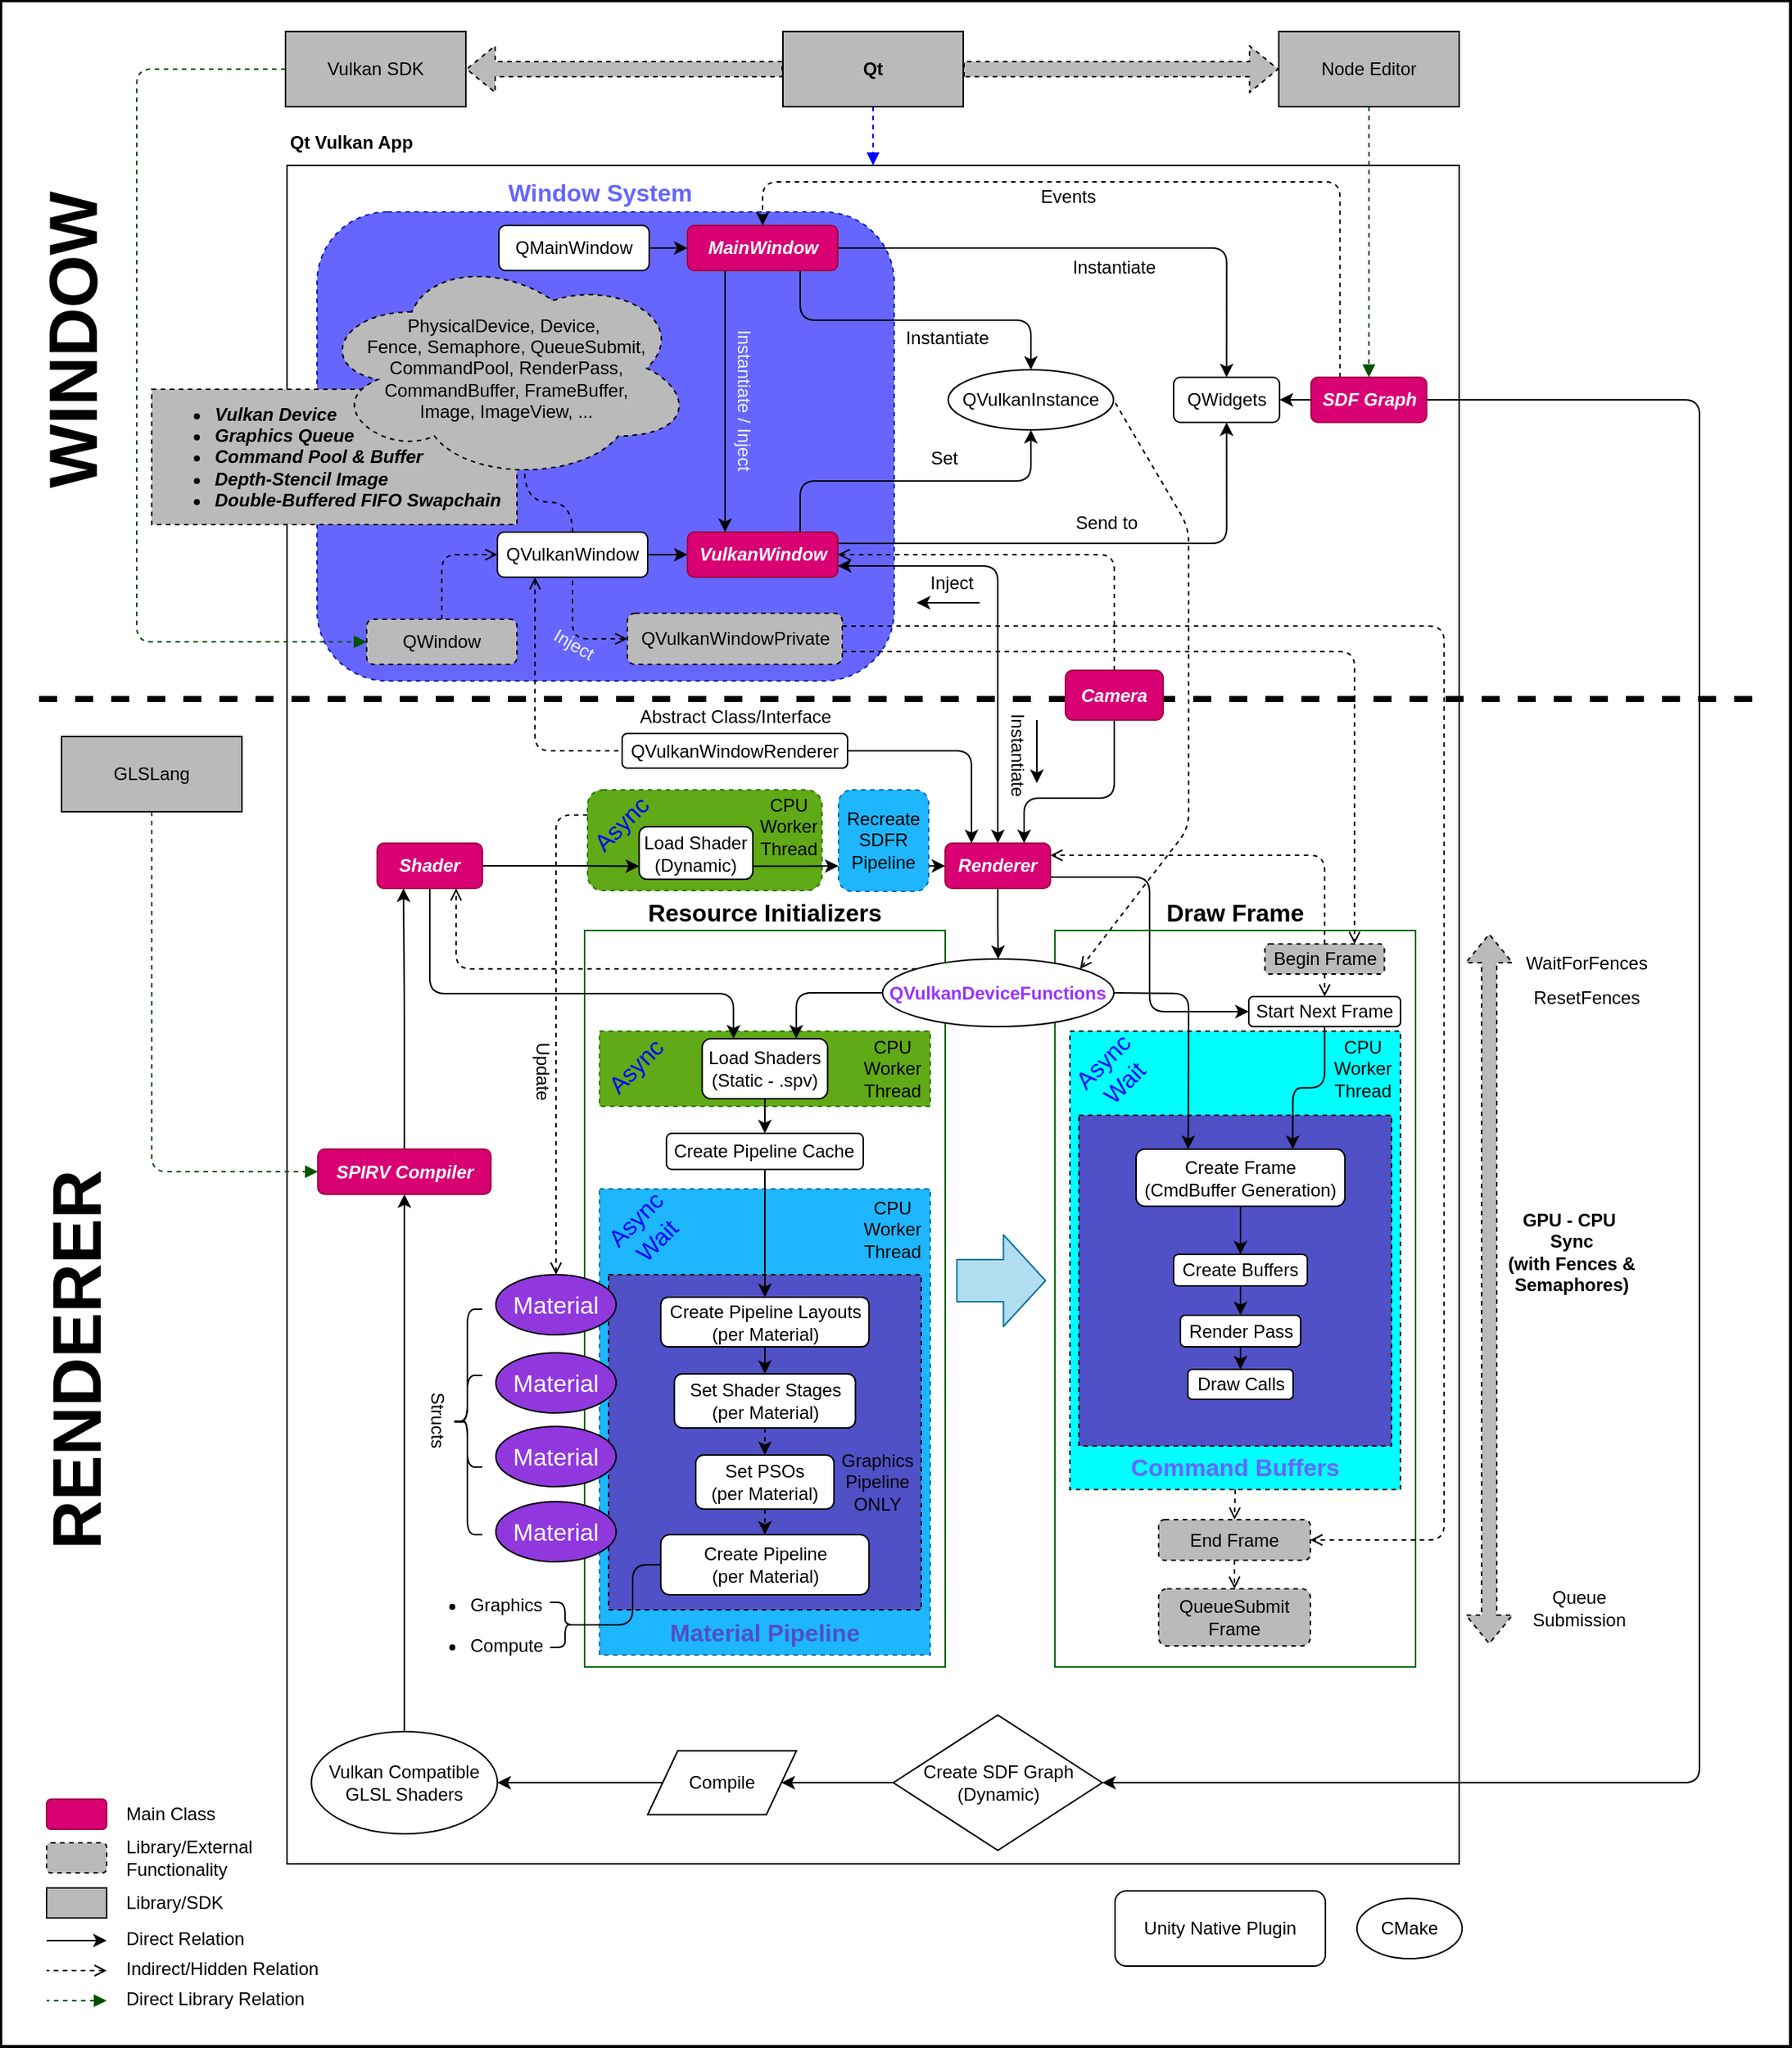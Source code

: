 <mxfile version="14.7.4" type="embed"><diagram name="Page-1" id="e7e014a7-5840-1c2e-5031-d8a46d1fe8dd"><mxGraphModel dx="1034" dy="1174" grid="1" gridSize="10" guides="1" tooltips="1" connect="1" arrows="1" fold="1" page="0" pageScale="1" pageWidth="1169" pageHeight="826" background="#000000" math="0" shadow="0"><root><mxCell id="0"/><mxCell id="1" parent="0"/><mxCell id="5" value="" style="whiteSpace=wrap;html=1;" vertex="1" parent="1"><mxGeometry x="-50" y="-140" width="1190" height="1360" as="geometry"/></mxCell><mxCell id="6" value="" style="rounded=0;whiteSpace=wrap;html=1;" vertex="1" parent="1"><mxGeometry x="140" y="-31" width="780" height="1130" as="geometry"/></mxCell><mxCell id="7" value="" style="rounded=1;whiteSpace=wrap;html=1;dashed=1;strokeColor=#001DBC;fontColor=#ffffff;fillColor=#6666FF;" vertex="1" parent="1"><mxGeometry x="160" width="384" height="312" as="geometry"/></mxCell><mxCell id="8" value="" style="rounded=0;whiteSpace=wrap;html=1;fontSize=16;fontColor=#FFFFFF;strokeColor=#006900;" vertex="1" parent="1"><mxGeometry x="651" y="478" width="240" height="490" as="geometry"/></mxCell><mxCell id="9" style="edgeStyle=orthogonalEdgeStyle;rounded=1;orthogonalLoop=1;jettySize=auto;html=1;exitX=0.5;exitY=1;exitDx=0;exitDy=0;entryX=0.5;entryY=0;entryDx=0;entryDy=0;dashed=1;endArrow=open;endFill=0;" edge="1" parent="1" source="10" target="96"><mxGeometry relative="1" as="geometry"/></mxCell><mxCell id="10" value="" style="whiteSpace=wrap;html=1;dashed=1;fillColor=#00FFFF;rounded=0;glass=0;sketch=0;shadow=0;" vertex="1" parent="1"><mxGeometry x="661" y="545" width="220" height="305" as="geometry"/></mxCell><mxCell id="11" value="" style="whiteSpace=wrap;html=1;dashed=1;fillColor=#5050C7;" vertex="1" parent="1"><mxGeometry x="667" y="601" width="208" height="220" as="geometry"/></mxCell><mxCell id="12" value="" style="rounded=0;whiteSpace=wrap;html=1;fontSize=16;fontColor=#FFFFFF;strokeColor=#006900;" vertex="1" parent="1"><mxGeometry x="338" y="478" width="240" height="490" as="geometry"/></mxCell><mxCell id="13" value="" style="rounded=0;whiteSpace=wrap;html=1;dashed=1;strokeColor=#006EAF;fontColor=#ffffff;fillColor=#1EB6FF;" vertex="1" parent="1"><mxGeometry x="348" y="650" width="220" height="310" as="geometry"/></mxCell><mxCell id="14" value="" style="whiteSpace=wrap;html=1;dashed=1;fillColor=#5050C7;" vertex="1" parent="1"><mxGeometry x="354" y="707" width="208" height="223" as="geometry"/></mxCell><mxCell id="15" value="Vulkan SDK" style="rounded=0;whiteSpace=wrap;html=1;fillColor=#BABABA;" vertex="1" parent="1"><mxGeometry x="139" y="-120" width="120" height="50" as="geometry"/></mxCell><mxCell id="16" value="Unity Native Plugin" style="rounded=1;whiteSpace=wrap;html=1;" vertex="1" parent="1"><mxGeometry x="691" y="1117" width="140" height="50" as="geometry"/></mxCell><mxCell id="17" style="edgeStyle=orthogonalEdgeStyle;rounded=1;orthogonalLoop=1;jettySize=auto;html=1;exitX=0.5;exitY=1;exitDx=0;exitDy=0;entryX=0.5;entryY=0;entryDx=0;entryDy=0;endArrow=block;endFill=1;dashed=1;strokeColor=#005200;" edge="1" parent="1" source="18" target="143"><mxGeometry relative="1" as="geometry"><Array as="points"><mxPoint x="860" y="20"/><mxPoint x="860" y="20"/></Array></mxGeometry></mxCell><mxCell id="18" value="Node Editor" style="rounded=0;whiteSpace=wrap;html=1;fillColor=#BABABA;" vertex="1" parent="1"><mxGeometry x="800" y="-120" width="120" height="50" as="geometry"/></mxCell><mxCell id="19" value="CMake" style="ellipse;whiteSpace=wrap;html=1;" vertex="1" parent="1"><mxGeometry x="852" y="1122" width="70" height="40" as="geometry"/></mxCell><mxCell id="20" style="edgeStyle=orthogonalEdgeStyle;rounded=0;orthogonalLoop=1;jettySize=auto;html=1;exitX=1;exitY=0.5;exitDx=0;exitDy=0;" edge="1" parent="1" source="53" target="30"><mxGeometry relative="1" as="geometry"/></mxCell><mxCell id="21" style="edgeStyle=orthogonalEdgeStyle;rounded=1;orthogonalLoop=1;jettySize=auto;html=1;exitX=0;exitY=0.5;exitDx=0;exitDy=0;entryX=0;entryY=0.5;entryDx=0;entryDy=0;dashed=1;endArrow=block;endFill=1;strokeColor=#005200;" edge="1" parent="1" source="15" target="82"><mxGeometry relative="1" as="geometry"><mxPoint x="310" y="170" as="targetPoint"/><Array as="points"><mxPoint x="40" y="-95"/><mxPoint x="40" y="286"/></Array></mxGeometry></mxCell><mxCell id="22" style="edgeStyle=orthogonalEdgeStyle;rounded=0;orthogonalLoop=1;jettySize=auto;html=1;exitX=1;exitY=0.5;exitDx=0;exitDy=0;" edge="1" parent="1" source="54" target="25"><mxGeometry relative="1" as="geometry"/></mxCell><mxCell id="23" style="edgeStyle=orthogonalEdgeStyle;rounded=1;orthogonalLoop=1;jettySize=auto;html=1;exitX=1;exitY=0.5;exitDx=0;exitDy=0;entryX=0.5;entryY=0;entryDx=0;entryDy=0;" edge="1" parent="1" source="25" target="32"><mxGeometry relative="1" as="geometry"/></mxCell><mxCell id="24" style="edgeStyle=orthogonalEdgeStyle;rounded=1;orthogonalLoop=1;jettySize=auto;html=1;exitX=0.75;exitY=1;exitDx=0;exitDy=0;entryX=0.5;entryY=0;entryDx=0;entryDy=0;fontColor=#7F00FF;" edge="1" parent="1" source="25" target="26"><mxGeometry relative="1" as="geometry"/></mxCell><mxCell id="25" value="MainWindow" style="rounded=1;whiteSpace=wrap;html=1;fillColor=#d80073;strokeColor=#A50040;fontColor=#ffffff;fontStyle=3" vertex="1" parent="1"><mxGeometry x="406.5" y="9" width="100" height="30" as="geometry"/></mxCell><mxCell id="26" value="QVulkanInstance" style="ellipse;whiteSpace=wrap;html=1;" vertex="1" parent="1"><mxGeometry x="580" y="105" width="110" height="40" as="geometry"/></mxCell><mxCell id="27" style="edgeStyle=orthogonalEdgeStyle;rounded=1;orthogonalLoop=1;jettySize=auto;html=1;exitX=1;exitY=0.25;exitDx=0;exitDy=0;entryX=0.5;entryY=1;entryDx=0;entryDy=0;" edge="1" parent="1" source="30" target="32"><mxGeometry relative="1" as="geometry"/></mxCell><mxCell id="28" style="edgeStyle=orthogonalEdgeStyle;rounded=1;orthogonalLoop=1;jettySize=auto;html=1;exitX=0.75;exitY=0;exitDx=0;exitDy=0;entryX=0.5;entryY=1;entryDx=0;entryDy=0;fontColor=#7F00FF;" edge="1" parent="1" source="30" target="26"><mxGeometry relative="1" as="geometry"/></mxCell><mxCell id="29" style="edgeStyle=orthogonalEdgeStyle;rounded=1;orthogonalLoop=1;jettySize=auto;html=1;exitX=1;exitY=0.75;exitDx=0;exitDy=0;entryX=0.5;entryY=0;entryDx=0;entryDy=0;fontColor=#F0F0F0;startArrow=classic;startFill=1;endArrow=classic;endFill=1;fillColor=#BABABA;" edge="1" parent="1" source="30" target="42"><mxGeometry relative="1" as="geometry"><mxPoint x="613" y="314" as="targetPoint"/><Array as="points"><mxPoint x="613" y="236"/></Array></mxGeometry></mxCell><mxCell id="30" value="VulkanWindow" style="rounded=1;whiteSpace=wrap;html=1;fillColor=#d80073;strokeColor=#A50040;fontColor=#ffffff;fontStyle=3" vertex="1" parent="1"><mxGeometry x="406.5" y="213" width="100" height="30" as="geometry"/></mxCell><mxCell id="31" value="" style="endArrow=none;dashed=1;html=1;entryX=1;entryY=0.5;entryDx=0;entryDy=0;exitX=1;exitY=0;exitDx=0;exitDy=0;startArrow=open;startFill=0;" edge="1" parent="1" source="122" target="26"><mxGeometry width="50" height="50" relative="1" as="geometry"><mxPoint x="560" y="430" as="sourcePoint"/><mxPoint x="610" y="380" as="targetPoint"/><Array as="points"><mxPoint x="740" y="410"/><mxPoint x="740" y="210"/></Array></mxGeometry></mxCell><mxCell id="32" value="QWidgets" style="rounded=1;whiteSpace=wrap;html=1;" vertex="1" parent="1"><mxGeometry x="730" y="110" width="70.5" height="30" as="geometry"/></mxCell><mxCell id="33" value="" style="endArrow=classic;html=1;exitX=0.25;exitY=1;exitDx=0;exitDy=0;entryX=0.25;entryY=0;entryDx=0;entryDy=0;edgeStyle=orthogonalEdgeStyle;" edge="1" parent="1" source="25" target="30"><mxGeometry relative="1" as="geometry"><mxPoint x="500" y="-30" as="sourcePoint"/><mxPoint x="690" y="-70" as="targetPoint"/><Array as="points"><mxPoint x="432" y="120"/><mxPoint x="432" y="120"/></Array></mxGeometry></mxCell><mxCell id="34" value="Instantiate / Inject" style="text;html=1;resizable=0;autosize=1;align=center;verticalAlign=middle;points=[];fillColor=none;strokeColor=none;rounded=0;rotation=90;fontColor=#F0F0F0;fontStyle=0" vertex="1" parent="1"><mxGeometry x="389" y="115" width="110" height="20" as="geometry"/></mxCell><mxCell id="35" value="Set" style="text;html=1;resizable=0;autosize=1;align=center;verticalAlign=middle;points=[];fillColor=none;strokeColor=none;rounded=0;" vertex="1" parent="1"><mxGeometry x="562" y="154" width="30" height="20" as="geometry"/></mxCell><mxCell id="36" value="Instantiate" style="text;html=1;resizable=0;autosize=1;align=center;verticalAlign=middle;points=[];fillColor=none;strokeColor=none;rounded=0;" vertex="1" parent="1"><mxGeometry x="655" y="27" width="70" height="20" as="geometry"/></mxCell><mxCell id="37" value="Send to" style="text;html=1;resizable=0;autosize=1;align=center;verticalAlign=middle;points=[];fillColor=none;strokeColor=none;rounded=0;" vertex="1" parent="1"><mxGeometry x="655" y="197" width="60" height="20" as="geometry"/></mxCell><mxCell id="38" style="edgeStyle=orthogonalEdgeStyle;rounded=1;orthogonalLoop=1;jettySize=auto;html=1;exitX=0.5;exitY=0;exitDx=0;exitDy=0;entryX=0.25;entryY=1;entryDx=0;entryDy=0;" edge="1" parent="1" source="39" target="139"><mxGeometry relative="1" as="geometry"/></mxCell><mxCell id="39" value="SPIRV Compiler" style="rounded=1;whiteSpace=wrap;html=1;fillColor=#d80073;strokeColor=#A50040;fontColor=#ffffff;fontStyle=3" vertex="1" parent="1"><mxGeometry x="160.551" y="623.5" width="115.094" height="30" as="geometry"/></mxCell><mxCell id="40" style="edgeStyle=orthogonalEdgeStyle;rounded=1;orthogonalLoop=1;jettySize=auto;html=1;entryX=0.5;entryY=1;entryDx=0;entryDy=0;exitX=0.5;exitY=0;exitDx=0;exitDy=0;" edge="1" parent="1" source="41" target="39"><mxGeometry x="140" y="48" as="geometry"/></mxCell><mxCell id="41" value="Vulkan Compatible GLSL Shaders" style="ellipse;whiteSpace=wrap;html=1;" vertex="1" parent="1"><mxGeometry x="156.19" y="1011" width="123.81" height="68" as="geometry"/></mxCell><mxCell id="42" value="Renderer" style="rounded=1;whiteSpace=wrap;html=1;fillColor=#d80073;strokeColor=#A50040;fontColor=#ffffff;fontStyle=3" vertex="1" parent="1"><mxGeometry x="578" y="420" width="70" height="30" as="geometry"/></mxCell><mxCell id="43" style="rounded=1;orthogonalLoop=1;jettySize=auto;html=1;exitX=1;exitY=0.75;exitDx=0;exitDy=0;entryX=0;entryY=0.5;entryDx=0;entryDy=0;elbow=vertical;edgeStyle=orthogonalEdgeStyle;" edge="1" parent="1" source="42" target="90"><mxGeometry relative="1" as="geometry"/></mxCell><mxCell id="44" style="edgeStyle=orthogonalEdgeStyle;rounded=1;orthogonalLoop=1;jettySize=auto;html=1;exitX=1;exitY=0.5;exitDx=0;exitDy=0;entryX=0.25;entryY=0;entryDx=0;entryDy=0;startArrow=none;" edge="1" parent="1" source="109" target="42"><mxGeometry x="140" y="48" as="geometry"/></mxCell><mxCell id="45" style="orthogonalLoop=1;jettySize=auto;html=1;exitX=1;exitY=0.5;exitDx=0;exitDy=0;entryX=0.25;entryY=0;entryDx=0;entryDy=0;rounded=1;" edge="1" parent="1" source="122" target="61"><mxGeometry relative="1" as="geometry"><mxPoint x="774.5" y="601" as="targetPoint"/><Array as="points"><mxPoint x="740" y="520"/></Array></mxGeometry></mxCell><mxCell id="46" style="edgeStyle=orthogonalEdgeStyle;rounded=0;orthogonalLoop=1;jettySize=auto;html=1;exitX=0.5;exitY=1;exitDx=0;exitDy=0;entryX=0.5;entryY=0;entryDx=0;entryDy=0;" edge="1" parent="1" source="42" target="122"><mxGeometry x="140" y="48" as="geometry"/></mxCell><mxCell id="47" style="edgeStyle=orthogonalEdgeStyle;rounded=1;orthogonalLoop=1;jettySize=auto;html=1;exitX=0;exitY=0.5;exitDx=0;exitDy=0;entryX=1;entryY=0.5;entryDx=0;entryDy=0;" edge="1" parent="1" source="168" target="41"><mxGeometry x="140" y="48" as="geometry"/></mxCell><mxCell id="48" style="edgeStyle=orthogonalEdgeStyle;rounded=1;orthogonalLoop=1;jettySize=auto;html=1;exitX=0;exitY=0.5;exitDx=0;exitDy=0;entryX=1;entryY=0.5;entryDx=0;entryDy=0;endArrow=classic;endFill=1;" edge="1" parent="1" source="49" target="168"><mxGeometry relative="1" as="geometry"/></mxCell><mxCell id="49" value="Create SDF Graph&lt;br&gt;(Dynamic)" style="rhombus;whiteSpace=wrap;html=1;" vertex="1" parent="1"><mxGeometry x="543.5" y="1000" width="139" height="90" as="geometry"/></mxCell><mxCell id="50" value="&lt;span style=&quot;font-family: &amp;quot;helvetica&amp;quot; ; text-align: center&quot;&gt;Qt Vulkan App&lt;/span&gt;" style="text;whiteSpace=wrap;html=1;fontStyle=1" vertex="1" parent="1"><mxGeometry x="140" y="-60" width="90" height="30" as="geometry"/></mxCell><mxCell id="51" style="edgeStyle=orthogonalEdgeStyle;curved=1;rounded=0;orthogonalLoop=1;jettySize=auto;html=1;exitX=0.5;exitY=0;exitDx=0;exitDy=0;entryX=0.55;entryY=0.95;entryDx=0;entryDy=0;entryPerimeter=0;fontColor=#5050C7;endArrow=none;endFill=0;dashed=1;" edge="1" parent="1" source="53" target="84"><mxGeometry relative="1" as="geometry"/></mxCell><mxCell id="52" style="edgeStyle=orthogonalEdgeStyle;rounded=1;orthogonalLoop=1;jettySize=auto;html=1;exitX=0.25;exitY=1;exitDx=0;exitDy=0;entryX=0;entryY=0.5;entryDx=0;entryDy=0;dashed=1;endArrow=none;endFill=0;startArrow=open;startFill=0;" edge="1" parent="1" source="53" target="109"><mxGeometry relative="1" as="geometry"/></mxCell><mxCell id="53" value="QVulkanWindow" style="rounded=1;whiteSpace=wrap;html=1;" vertex="1" parent="1"><mxGeometry x="280" y="213" width="100" height="30" as="geometry"/></mxCell><mxCell id="54" value="QMainWindow" style="rounded=1;whiteSpace=wrap;html=1;" vertex="1" parent="1"><mxGeometry x="281" y="9" width="100" height="30" as="geometry"/></mxCell><mxCell id="55" style="edgeStyle=orthogonalEdgeStyle;rounded=1;orthogonalLoop=1;jettySize=auto;html=1;exitX=0.5;exitY=1;exitDx=0;exitDy=0;entryX=0.5;entryY=0;entryDx=0;entryDy=0;" edge="1" parent="1" source="71" target="73"><mxGeometry x="140" y="48" as="geometry"><mxPoint x="458" y="730" as="targetPoint"/></mxGeometry></mxCell><mxCell id="56" value="Instantiate" style="text;html=1;resizable=0;autosize=1;align=center;verticalAlign=middle;points=[];fillColor=none;strokeColor=none;rounded=0;" vertex="1" parent="1"><mxGeometry x="544" y="74" width="70" height="20" as="geometry"/></mxCell><mxCell id="57" value="" style="shape=flexArrow;endArrow=classic;html=1;fontSize=16;endWidth=32;endSize=9;width=28;fillColor=#b1ddf0;strokeColor=#10739e;" edge="1" parent="1"><mxGeometry width="50" height="50" relative="1" as="geometry"><mxPoint x="585.25" y="711" as="sourcePoint"/><mxPoint x="645.25" y="711" as="targetPoint"/></mxGeometry></mxCell><mxCell id="58" value="&lt;font color=&quot;#6666ff&quot;&gt;Command Buffers&lt;/font&gt;" style="text;html=1;strokeColor=none;fillColor=none;align=center;verticalAlign=middle;whiteSpace=wrap;rounded=0;rotation=0;fontStyle=1;fontSize=16;" vertex="1" parent="1"><mxGeometry x="700.25" y="825" width="141.5" height="20" as="geometry"/></mxCell><mxCell id="59" value="Resource Initializers" style="text;html=1;align=center;verticalAlign=middle;whiteSpace=wrap;rounded=0;dashed=1;fontSize=16;fontStyle=1" vertex="1" parent="1"><mxGeometry x="375" y="451" width="166" height="30" as="geometry"/></mxCell><mxCell id="60" style="edgeStyle=orthogonalEdgeStyle;rounded=0;orthogonalLoop=1;jettySize=auto;html=1;exitX=0.5;exitY=1;exitDx=0;exitDy=0;entryX=0.5;entryY=0;entryDx=0;entryDy=0;" edge="1" parent="1" source="61" target="67"><mxGeometry relative="1" as="geometry"/></mxCell><mxCell id="61" value="Create Frame &lt;br&gt;(CmdBuffer Generation)" style="rounded=1;whiteSpace=wrap;html=1;" vertex="1" parent="1"><mxGeometry x="705" y="623.5" width="139" height="38" as="geometry"/></mxCell><mxCell id="62" value="&lt;font color=&quot;#0000ff&quot;&gt;Async&lt;br&gt;Wait&lt;br&gt;&lt;/font&gt;" style="text;html=1;strokeColor=none;fillColor=none;align=center;verticalAlign=middle;whiteSpace=wrap;rounded=0;dashed=1;fontSize=16;fontColor=#FFFFFF;rotation=-45;" vertex="1" parent="1"><mxGeometry x="670" y="562" width="40" height="20" as="geometry"/></mxCell><mxCell id="63" value="Draw Calls" style="rounded=1;whiteSpace=wrap;html=1;" vertex="1" parent="1"><mxGeometry x="739.5" y="770" width="70" height="20" as="geometry"/></mxCell><mxCell id="64" style="edgeStyle=orthogonalEdgeStyle;rounded=0;orthogonalLoop=1;jettySize=auto;html=1;exitX=0.5;exitY=1;exitDx=0;exitDy=0;entryX=0.5;entryY=0;entryDx=0;entryDy=0;" edge="1" parent="1" source="65" target="63"><mxGeometry relative="1" as="geometry"/></mxCell><mxCell id="65" value="Render Pass" style="rounded=1;whiteSpace=wrap;html=1;" vertex="1" parent="1"><mxGeometry x="734.5" y="734" width="80" height="21" as="geometry"/></mxCell><mxCell id="66" style="edgeStyle=orthogonalEdgeStyle;rounded=0;orthogonalLoop=1;jettySize=auto;html=1;exitX=0.5;exitY=1;exitDx=0;exitDy=0;entryX=0.5;entryY=0;entryDx=0;entryDy=0;" edge="1" parent="1" source="67" target="65"><mxGeometry relative="1" as="geometry"/></mxCell><mxCell id="67" value="Create Buffers" style="rounded=1;whiteSpace=wrap;html=1;" vertex="1" parent="1"><mxGeometry x="730" y="693.5" width="89" height="21" as="geometry"/></mxCell><mxCell id="68" value="CPU&lt;br&gt;Worker Thread" style="text;html=1;strokeColor=none;fillColor=none;align=center;verticalAlign=middle;whiteSpace=wrap;rounded=0;dashed=1;dashPattern=1 1;" vertex="1" parent="1"><mxGeometry x="518" y="652" width="50" height="50" as="geometry"/></mxCell><mxCell id="69" value="&lt;font color=&quot;#0000ff&quot;&gt;Async&lt;br&gt;Wait&lt;/font&gt;" style="text;html=1;strokeColor=none;fillColor=none;align=center;verticalAlign=middle;whiteSpace=wrap;rounded=0;dashed=1;fontSize=16;fontColor=#FFFFFF;rotation=-45;" vertex="1" parent="1"><mxGeometry x="359" y="667" width="40" height="20" as="geometry"/></mxCell><mxCell id="70" value="Material Pipeline" style="text;html=1;strokeColor=none;fillColor=none;align=center;verticalAlign=middle;whiteSpace=wrap;rounded=0;rotation=0;fontStyle=1;fontSize=16;fontColor=#5050C7;" vertex="1" parent="1"><mxGeometry x="392" y="935" width="132" height="20" as="geometry"/></mxCell><mxCell id="71" value="Create Pipeline Cache" style="rounded=1;whiteSpace=wrap;html=1;" vertex="1" parent="1"><mxGeometry x="392.49" y="613" width="131" height="24" as="geometry"/></mxCell><mxCell id="72" style="edgeStyle=orthogonalEdgeStyle;rounded=1;orthogonalLoop=1;jettySize=auto;html=1;exitX=0.5;exitY=1;exitDx=0;exitDy=0;fontColor=#9933FF;startArrow=none;startFill=0;endArrow=classic;endFill=1;fillColor=#BABABA;entryX=0.5;entryY=0;entryDx=0;entryDy=0;" edge="1" parent="1" source="73" target="105"><mxGeometry relative="1" as="geometry"/></mxCell><mxCell id="73" value="Create Pipeline Layouts&lt;br&gt;(per Material)" style="rounded=1;whiteSpace=wrap;html=1;" vertex="1" parent="1"><mxGeometry x="388.75" y="722" width="138.5" height="33" as="geometry"/></mxCell><mxCell id="74" value="Create Pipeline&lt;br&gt;(per Material)" style="rounded=1;whiteSpace=wrap;html=1;" vertex="1" parent="1"><mxGeometry x="388.75" y="880" width="138.5" height="40" as="geometry"/></mxCell><mxCell id="75" value="Material" style="ellipse;whiteSpace=wrap;html=1;fontSize=16;fontColor=#FFFFFF;fillColor=#9038DE;" vertex="1" parent="1"><mxGeometry x="279" y="707" width="80" height="40" as="geometry"/></mxCell><mxCell id="76" value="Material" style="ellipse;whiteSpace=wrap;html=1;fontSize=16;fontColor=#FFFFFF;fillColor=#9038DE;" vertex="1" parent="1"><mxGeometry x="279" y="759" width="80" height="40" as="geometry"/></mxCell><mxCell id="77" value="Material" style="ellipse;whiteSpace=wrap;html=1;fontSize=16;fontColor=#FFFFFF;fillColor=#9038DE;" vertex="1" parent="1"><mxGeometry x="279" y="808" width="80" height="40" as="geometry"/></mxCell><mxCell id="78" value="Material" style="ellipse;whiteSpace=wrap;html=1;fontSize=16;fontColor=#FFFFFF;fillColor=#9038DE;" vertex="1" parent="1"><mxGeometry x="279" y="858" width="80" height="40" as="geometry"/></mxCell><mxCell id="79" value="Draw Frame" style="text;html=1;align=center;verticalAlign=middle;whiteSpace=wrap;rounded=0;dashed=1;fontSize=16;fontStyle=1" vertex="1" parent="1"><mxGeometry x="687.5" y="451" width="166" height="30" as="geometry"/></mxCell><mxCell id="80" value="CPU&lt;br&gt;Worker Thread" style="text;html=1;strokeColor=none;fillColor=none;align=center;verticalAlign=middle;whiteSpace=wrap;rounded=0;dashed=1;dashPattern=1 1;" vertex="1" parent="1"><mxGeometry x="831" y="545" width="50" height="50" as="geometry"/></mxCell><mxCell id="81" style="edgeStyle=orthogonalEdgeStyle;rounded=1;orthogonalLoop=1;jettySize=auto;html=1;exitX=0.5;exitY=0;exitDx=0;exitDy=0;entryX=0;entryY=0.5;entryDx=0;entryDy=0;dashed=1;fontColor=#F0F0F0;startArrow=none;startFill=0;endArrow=open;endFill=0;fillColor=#BABABA;" edge="1" parent="1" source="82" target="53"><mxGeometry relative="1" as="geometry"/></mxCell><mxCell id="82" value="QWindow" style="rounded=1;whiteSpace=wrap;html=1;dashed=1;fillColor=#BABABA;" vertex="1" parent="1"><mxGeometry x="193" y="271" width="100" height="30" as="geometry"/></mxCell><mxCell id="83" value="&lt;ul&gt;&lt;li&gt;&lt;span&gt;&lt;i&gt;&lt;b&gt;Vulkan Device&lt;/b&gt;&lt;/i&gt;&lt;/span&gt;&lt;/li&gt;&lt;li&gt;&lt;span&gt;&lt;i&gt;&lt;b&gt;Graphics Queue&lt;/b&gt;&lt;/i&gt;&lt;/span&gt;&lt;/li&gt;&lt;li&gt;&lt;span&gt;&lt;i&gt;&lt;b&gt;Command Pool &amp;amp; Buffer&lt;/b&gt;&lt;/i&gt;&lt;/span&gt;&lt;/li&gt;&lt;li&gt;&lt;i&gt;&lt;b&gt;&lt;span&gt;Depth-Stencil Image&amp;nbsp;&lt;/span&gt;&lt;/b&gt;&lt;/i&gt;&lt;/li&gt;&lt;li&gt;&lt;i&gt;&lt;b&gt;&lt;span&gt;D&lt;/span&gt;&lt;span&gt;ouble-Buffered FIFO Swapchain&lt;/span&gt;&lt;/b&gt;&lt;/i&gt;&lt;/li&gt;&lt;/ul&gt;" style="shape=note;whiteSpace=wrap;html=1;backgroundOutline=1;darkOpacity=0.05;align=left;dashed=1;fillColor=#BABABA;" vertex="1" parent="1"><mxGeometry x="50" y="118" width="243" height="90" as="geometry"/></mxCell><mxCell id="84" value="&lt;div&gt;&lt;span&gt;PhysicalDevice,&amp;nbsp;&lt;/span&gt;&lt;span&gt;Device,&amp;nbsp;&lt;/span&gt;&lt;/div&gt;&lt;div&gt;&lt;span&gt;Fence, Semaphore, QueueSubmit,&lt;/span&gt;&lt;/div&gt;&lt;div&gt;&lt;span&gt;CommandPool, RenderPass,&lt;/span&gt;&lt;/div&gt;&lt;div&gt;&lt;span&gt;CommandBuffer, FrameBuffer,&lt;/span&gt;&lt;/div&gt;&lt;div&gt;&lt;span&gt;Image, ImageView, ...&lt;/span&gt;&lt;/div&gt;" style="ellipse;shape=cloud;whiteSpace=wrap;html=1;dashed=1;align=center;fillColor=#BABABA;" vertex="1" parent="1"><mxGeometry x="160.55" y="29" width="250.1" height="150" as="geometry"/></mxCell><mxCell id="85" style="edgeStyle=orthogonalEdgeStyle;rounded=1;orthogonalLoop=1;jettySize=auto;html=1;exitX=0;exitY=0.5;exitDx=0;exitDy=0;entryX=0.5;entryY=1;entryDx=0;entryDy=0;dashed=1;endArrow=none;endFill=0;startArrow=open;startFill=0;" edge="1" parent="1" source="88" target="53"><mxGeometry relative="1" as="geometry"/></mxCell><mxCell id="86" style="edgeStyle=orthogonalEdgeStyle;rounded=1;orthogonalLoop=1;jettySize=auto;html=1;endArrow=open;endFill=0;dashed=1;startArrow=none;startFill=0;entryX=0.75;entryY=0;entryDx=0;entryDy=0;exitX=1;exitY=0.75;exitDx=0;exitDy=0;" edge="1" parent="1" source="88" target="93"><mxGeometry relative="1" as="geometry"><mxPoint x="510" y="346" as="sourcePoint"/><mxPoint x="860" y="459" as="targetPoint"/><Array as="points"><mxPoint x="850" y="293"/></Array></mxGeometry></mxCell><mxCell id="87" style="edgeStyle=orthogonalEdgeStyle;rounded=1;orthogonalLoop=1;jettySize=auto;html=1;exitX=1;exitY=0.25;exitDx=0;exitDy=0;entryX=1;entryY=0.5;entryDx=0;entryDy=0;startArrow=none;startFill=0;endArrow=open;endFill=0;dashed=1;" edge="1" parent="1" source="88" target="96"><mxGeometry relative="1" as="geometry"><Array as="points"><mxPoint x="910" y="276"/><mxPoint x="910" y="883"/></Array></mxGeometry></mxCell><mxCell id="88" value="QVulkanWindowPrivate" style="rounded=1;whiteSpace=wrap;html=1;dashed=1;fillColor=#BABABA;" vertex="1" parent="1"><mxGeometry x="366.5" y="267" width="143" height="34" as="geometry"/></mxCell><mxCell id="89" style="rounded=1;orthogonalLoop=1;jettySize=auto;html=1;exitX=0.5;exitY=1;exitDx=0;exitDy=0;entryX=0.75;entryY=0;entryDx=0;entryDy=0;startArrow=none;startFill=0;endArrow=classic;endFill=1;edgeStyle=orthogonalEdgeStyle;" edge="1" parent="1" source="90" target="61"><mxGeometry relative="1" as="geometry"/></mxCell><mxCell id="90" value="Start Next Frame" style="rounded=1;whiteSpace=wrap;html=1;" vertex="1" parent="1"><mxGeometry x="780" y="522" width="101" height="20" as="geometry"/></mxCell><mxCell id="91" style="edgeStyle=orthogonalEdgeStyle;rounded=1;orthogonalLoop=1;jettySize=auto;html=1;exitX=0.5;exitY=0;exitDx=0;exitDy=0;entryX=1;entryY=0.25;entryDx=0;entryDy=0;endArrow=open;endFill=0;dashed=1;" edge="1" parent="1" source="93" target="42"><mxGeometry relative="1" as="geometry"><Array as="points"><mxPoint x="831" y="428"/><mxPoint x="648" y="428"/></Array></mxGeometry></mxCell><mxCell id="92" style="edgeStyle=orthogonalEdgeStyle;rounded=1;orthogonalLoop=1;jettySize=auto;html=1;exitX=0.5;exitY=1;exitDx=0;exitDy=0;entryX=0.5;entryY=0;entryDx=0;entryDy=0;dashed=1;endArrow=open;endFill=0;" edge="1" parent="1" source="93" target="90"><mxGeometry relative="1" as="geometry"/></mxCell><mxCell id="93" value="Begin Frame" style="rounded=1;whiteSpace=wrap;html=1;dashed=1;fillColor=#BABABA;" vertex="1" parent="1"><mxGeometry x="790.75" y="487" width="79.5" height="20" as="geometry"/></mxCell><mxCell id="94" value="&lt;font style=&quot;font-size: 16px&quot; color=&quot;#6666ff&quot;&gt;&lt;b&gt;Window System&lt;/b&gt;&lt;/font&gt;" style="text;html=1;strokeColor=none;fillColor=none;align=center;verticalAlign=middle;whiteSpace=wrap;rounded=0;dashed=1;" vertex="1" parent="1"><mxGeometry x="279" y="-23" width="139" height="20" as="geometry"/></mxCell><mxCell id="95" style="rounded=1;orthogonalLoop=1;jettySize=auto;html=1;exitX=0.5;exitY=1;exitDx=0;exitDy=0;entryX=0.5;entryY=0;entryDx=0;entryDy=0;dashed=1;startArrow=none;startFill=0;endArrow=open;endFill=0;edgeStyle=orthogonalEdgeStyle;" edge="1" parent="1" source="96" target="98"><mxGeometry relative="1" as="geometry"/></mxCell><mxCell id="96" value="End Frame" style="rounded=1;whiteSpace=wrap;html=1;dashed=1;fillColor=#BABABA;" vertex="1" parent="1"><mxGeometry x="720" y="870" width="101" height="27" as="geometry"/></mxCell><mxCell id="97" value="Inject" style="text;html=1;strokeColor=none;fillColor=none;align=center;verticalAlign=middle;whiteSpace=wrap;rounded=0;dashed=1;rotation=30;fontColor=#F0F0F0;" vertex="1" parent="1"><mxGeometry x="311" y="278" width="40" height="20" as="geometry"/></mxCell><mxCell id="98" value="QueueSubmit Frame" style="rounded=1;whiteSpace=wrap;html=1;dashed=1;fillColor=#BABABA;" vertex="1" parent="1"><mxGeometry x="720" y="916" width="101" height="38" as="geometry"/></mxCell><mxCell id="99" value="" style="shape=flexArrow;endArrow=classic;startArrow=classic;html=1;dashed=1;fillColor=#BABABA;" edge="1" parent="1"><mxGeometry width="100" height="100" relative="1" as="geometry"><mxPoint x="940" y="953" as="sourcePoint"/><mxPoint x="940" y="480" as="targetPoint"/></mxGeometry></mxCell><mxCell id="100" value="&lt;b&gt;GPU - CPU&amp;nbsp;&lt;br&gt;&lt;/b&gt;&lt;b&gt;Sync&lt;br&gt;(with Fences &amp;amp; &lt;br&gt;Semaphores)&lt;/b&gt;" style="text;html=1;strokeColor=none;fillColor=none;align=center;verticalAlign=middle;whiteSpace=wrap;rounded=0;dashed=1;rotation=0;" vertex="1" parent="1"><mxGeometry x="950" y="660" width="90" height="63.5" as="geometry"/></mxCell><mxCell id="101" value="WaitForFences" style="text;html=1;strokeColor=none;fillColor=none;align=center;verticalAlign=middle;whiteSpace=wrap;rounded=0;dashed=1;" vertex="1" parent="1"><mxGeometry x="960" y="489.5" width="90" height="20" as="geometry"/></mxCell><mxCell id="102" value="ResetFences" style="text;html=1;strokeColor=none;fillColor=none;align=center;verticalAlign=middle;whiteSpace=wrap;rounded=0;dashed=1;" vertex="1" parent="1"><mxGeometry x="960" y="513" width="90" height="20" as="geometry"/></mxCell><mxCell id="103" value="Queue Submission" style="text;html=1;strokeColor=none;fillColor=none;align=center;verticalAlign=middle;whiteSpace=wrap;rounded=0;dashed=1;" vertex="1" parent="1"><mxGeometry x="960" y="919" width="80" height="20" as="geometry"/></mxCell><mxCell id="104" style="edgeStyle=orthogonalEdgeStyle;rounded=1;orthogonalLoop=1;jettySize=auto;html=1;exitX=0.5;exitY=1;exitDx=0;exitDy=0;entryX=0.5;entryY=0;entryDx=0;entryDy=0;fontColor=#9933FF;startArrow=none;startFill=0;endArrow=classic;endFill=1;fillColor=#BABABA;dashed=1;" edge="1" parent="1" source="105" target="125"><mxGeometry relative="1" as="geometry"/></mxCell><mxCell id="105" value="Set Shader Stages&lt;br&gt;(per Material)" style="rounded=1;whiteSpace=wrap;html=1;" vertex="1" parent="1"><mxGeometry x="397.75" y="773" width="120.5" height="36" as="geometry"/></mxCell><mxCell id="106" value="" style="endArrow=none;dashed=1;html=1;fillColor=#BABABA;fontStyle=3;fontColor=#990000;rounded=0;strokeWidth=4;" edge="1" parent="1"><mxGeometry width="50" height="50" relative="1" as="geometry"><mxPoint x="-25" y="324" as="sourcePoint"/><mxPoint x="1125" y="324" as="targetPoint"/></mxGeometry></mxCell><mxCell id="107" value="&lt;font style=&quot;font-size: 45px&quot;&gt;&lt;b&gt;WINDOW&lt;/b&gt;&lt;/font&gt;" style="text;html=1;strokeColor=none;fillColor=none;align=center;verticalAlign=middle;whiteSpace=wrap;rounded=0;dashed=1;rotation=-90;" vertex="1" parent="1"><mxGeometry x="-115" y="60" width="225" height="50" as="geometry"/></mxCell><mxCell id="108" value="&lt;font style=&quot;font-size: 45px&quot;&gt;&lt;b&gt;RENDERER&lt;/b&gt;&lt;/font&gt;" style="text;html=1;strokeColor=none;fillColor=none;align=center;verticalAlign=middle;whiteSpace=wrap;rounded=0;dashed=1;rotation=-90;" vertex="1" parent="1"><mxGeometry x="-132" y="738.5" width="263" height="50" as="geometry"/></mxCell><mxCell id="109" value="QVulkanWindowRenderer" style="rounded=1;whiteSpace=wrap;html=1;" vertex="1" parent="1"><mxGeometry x="363" y="347" width="150" height="23" as="geometry"/></mxCell><mxCell id="110" style="edgeStyle=orthogonalEdgeStyle;rounded=1;orthogonalLoop=1;jettySize=auto;html=1;exitX=0;exitY=0.25;exitDx=0;exitDy=0;dashed=1;endArrow=open;endFill=0;" edge="1" parent="1" source="111" target="75"><mxGeometry relative="1" as="geometry"/></mxCell><mxCell id="111" value="" style="rounded=1;whiteSpace=wrap;html=1;dashed=1;fillColor=#60a917;strokeColor=#2D7600;fontColor=#ffffff;" vertex="1" parent="1"><mxGeometry x="340" y="384.5" width="156" height="67" as="geometry"/></mxCell><mxCell id="112" value="CPU&lt;br&gt;Worker Thread" style="text;html=1;strokeColor=none;fillColor=none;align=center;verticalAlign=middle;whiteSpace=wrap;rounded=0;dashed=1;dashPattern=1 1;" vertex="1" parent="1"><mxGeometry x="449" y="383.5" width="50" height="50" as="geometry"/></mxCell><mxCell id="113" style="rounded=1;orthogonalLoop=1;jettySize=auto;html=1;exitX=1;exitY=0.75;exitDx=0;exitDy=0;entryX=0;entryY=0.75;entryDx=0;entryDy=0;endArrow=classic;endFill=1;edgeStyle=orthogonalEdgeStyle;" edge="1" parent="1" source="114" target="170"><mxGeometry relative="1" as="geometry"/></mxCell><mxCell id="114" value="Load Shader (Dynamic)" style="rounded=1;whiteSpace=wrap;html=1;" vertex="1" parent="1"><mxGeometry x="374.31" y="409" width="75.69" height="35" as="geometry"/></mxCell><mxCell id="115" value="&lt;font color=&quot;#0000ff&quot;&gt;Async&lt;/font&gt;" style="text;html=1;strokeColor=none;fillColor=none;align=center;verticalAlign=middle;whiteSpace=wrap;rounded=0;dashed=1;fontSize=16;fontColor=#FFFFFF;rotation=-45;" vertex="1" parent="1"><mxGeometry x="342" y="396.5" width="40" height="20" as="geometry"/></mxCell><mxCell id="116" value="" style="rounded=0;whiteSpace=wrap;html=1;dashed=1;fillColor=#60a917;strokeColor=#2D7600;fontColor=#ffffff;" vertex="1" parent="1"><mxGeometry x="348" y="545" width="220" height="50" as="geometry"/></mxCell><mxCell id="117" value="CPU&lt;br&gt;Worker Thread" style="text;html=1;strokeColor=none;fillColor=none;align=center;verticalAlign=middle;whiteSpace=wrap;rounded=0;dashed=1;dashPattern=1 1;" vertex="1" parent="1"><mxGeometry x="518" y="545" width="50" height="50" as="geometry"/></mxCell><mxCell id="118" value="&lt;font color=&quot;#0000ff&quot;&gt;Async&lt;/font&gt;" style="text;html=1;strokeColor=none;fillColor=none;align=center;verticalAlign=middle;whiteSpace=wrap;rounded=0;dashed=1;fontSize=16;fontColor=#FFFFFF;rotation=-45;" vertex="1" parent="1"><mxGeometry x="352" y="558" width="40" height="20" as="geometry"/></mxCell><mxCell id="119" value="Load Shaders (Static - .spv)" style="rounded=1;whiteSpace=wrap;html=1;" vertex="1" parent="1"><mxGeometry x="416.25" y="550" width="83.5" height="40" as="geometry"/></mxCell><mxCell id="120" style="edgeStyle=orthogonalEdgeStyle;rounded=1;orthogonalLoop=1;jettySize=auto;html=1;exitX=0;exitY=0.5;exitDx=0;exitDy=0;entryX=0.75;entryY=0;entryDx=0;entryDy=0;fontSize=16;fontColor=#FFFFFF;" edge="1" parent="1" source="122" target="119"><mxGeometry relative="1" as="geometry"/></mxCell><mxCell id="121" style="edgeStyle=orthogonalEdgeStyle;rounded=1;orthogonalLoop=1;jettySize=auto;html=1;exitX=0;exitY=0;exitDx=0;exitDy=0;entryX=0.75;entryY=1;entryDx=0;entryDy=0;dashed=1;endArrow=open;endFill=0;" edge="1" parent="1" source="122" target="139"><mxGeometry relative="1" as="geometry"/></mxCell><mxCell id="122" value="QVulkanDeviceFunctions" style="ellipse;whiteSpace=wrap;html=1;fontStyle=1;fontColor=#9933FF;" vertex="1" parent="1"><mxGeometry x="536.25" y="497" width="154" height="45" as="geometry"/></mxCell><mxCell id="123" style="edgeStyle=orthogonalEdgeStyle;rounded=0;orthogonalLoop=1;jettySize=auto;html=1;exitX=0.5;exitY=1;exitDx=0;exitDy=0;entryX=0.5;entryY=0;entryDx=0;entryDy=0;fontSize=16;fontColor=#FFFFFF;" edge="1" parent="1" source="119" target="71"><mxGeometry relative="1" as="geometry"><mxPoint x="458" y="618" as="targetPoint"/></mxGeometry></mxCell><mxCell id="124" style="edgeStyle=orthogonalEdgeStyle;rounded=0;orthogonalLoop=1;jettySize=auto;html=1;exitX=0.5;exitY=1;exitDx=0;exitDy=0;entryX=0.5;entryY=0;entryDx=0;entryDy=0;dashed=1;" edge="1" parent="1" source="125" target="74"><mxGeometry relative="1" as="geometry"/></mxCell><mxCell id="125" value="Set PSOs&lt;br&gt;(per Material)" style="rounded=1;whiteSpace=wrap;html=1;" vertex="1" parent="1"><mxGeometry x="411.99" y="827" width="92" height="36" as="geometry"/></mxCell><mxCell id="126" value="Abstract Class/Interface" style="text;html=1;resizable=0;autosize=1;align=center;verticalAlign=middle;points=[];fillColor=none;strokeColor=none;rounded=0;" vertex="1" parent="1"><mxGeometry x="368" y="326" width="140" height="20" as="geometry"/></mxCell><mxCell id="127" value="Instantiate" style="text;html=1;resizable=0;autosize=1;align=center;verticalAlign=middle;points=[];fillColor=none;strokeColor=none;rounded=0;rotation=90;" vertex="1" parent="1"><mxGeometry x="591" y="351" width="70" height="20" as="geometry"/></mxCell><mxCell id="128" value="" style="endArrow=classic;html=1;exitX=0.886;exitY=-0.05;exitDx=0;exitDy=0;exitPerimeter=0;" edge="1" parent="1"><mxGeometry x="623" y="351" width="50" height="50" as="geometry"><mxPoint x="639" y="337.98" as="sourcePoint"/><mxPoint x="639" y="380" as="targetPoint"/></mxGeometry></mxCell><mxCell id="129" style="edgeStyle=orthogonalEdgeStyle;rounded=1;orthogonalLoop=1;jettySize=auto;html=1;exitX=0.5;exitY=1;exitDx=0;exitDy=0;entryX=0.75;entryY=0;entryDx=0;entryDy=0;endArrow=classic;endFill=1;" edge="1" parent="1" source="131" target="42"><mxGeometry relative="1" as="geometry"><Array as="points"><mxPoint x="691" y="390"/><mxPoint x="631" y="390"/></Array></mxGeometry></mxCell><mxCell id="130" style="edgeStyle=orthogonalEdgeStyle;rounded=1;orthogonalLoop=1;jettySize=auto;html=1;exitX=0.5;exitY=0;exitDx=0;exitDy=0;entryX=1;entryY=0.5;entryDx=0;entryDy=0;endArrow=open;endFill=0;dashed=1;" edge="1" parent="1" source="131" target="30"><mxGeometry relative="1" as="geometry"/></mxCell><mxCell id="131" value="Camera" style="rounded=1;whiteSpace=wrap;html=1;fillColor=#d80073;strokeColor=#A50040;fontColor=#ffffff;fontStyle=3" vertex="1" parent="1"><mxGeometry x="658" y="305" width="65" height="33" as="geometry"/></mxCell><mxCell id="132" value="Inject" style="text;html=1;resizable=0;autosize=1;align=center;verticalAlign=middle;points=[];fillColor=none;strokeColor=none;rounded=0;rotation=0;" vertex="1" parent="1"><mxGeometry x="562" y="237" width="40" height="20" as="geometry"/></mxCell><mxCell id="133" value="" style="endArrow=classic;html=1;" edge="1" parent="1"><mxGeometry x="562" y="261" width="50" height="50" as="geometry"><mxPoint x="601" y="260" as="sourcePoint"/><mxPoint x="559" y="260" as="targetPoint"/></mxGeometry></mxCell><mxCell id="134" value="" style="shape=curlyBracket;whiteSpace=wrap;html=1;rounded=1;fillColor=#9038DE;" vertex="1" parent="1"><mxGeometry x="250" y="774" width="20" height="61" as="geometry"/></mxCell><mxCell id="135" value="" style="shape=curlyBracket;whiteSpace=wrap;html=1;rounded=1;fillColor=#9038DE;" vertex="1" parent="1"><mxGeometry x="250" y="730" width="20" height="150" as="geometry"/></mxCell><mxCell id="136" value="Structs" style="text;html=1;strokeColor=none;fillColor=none;align=center;verticalAlign=middle;whiteSpace=wrap;rounded=0;rotation=90;" vertex="1" parent="1"><mxGeometry x="220" y="794" width="40" height="20" as="geometry"/></mxCell><mxCell id="137" style="edgeStyle=orthogonalEdgeStyle;rounded=1;orthogonalLoop=1;jettySize=auto;html=1;exitX=0.5;exitY=1;exitDx=0;exitDy=0;entryX=0.25;entryY=0;entryDx=0;entryDy=0;" edge="1" parent="1" source="139" target="119"><mxGeometry relative="1" as="geometry"><Array as="points"><mxPoint x="235" y="520"/><mxPoint x="437" y="520"/></Array></mxGeometry></mxCell><mxCell id="138" style="rounded=1;orthogonalLoop=1;jettySize=auto;html=1;exitX=1;exitY=0.5;exitDx=0;exitDy=0;entryX=0;entryY=0.75;entryDx=0;entryDy=0;endArrow=classic;endFill=1;edgeStyle=orthogonalEdgeStyle;" edge="1" parent="1" source="139" target="114"><mxGeometry relative="1" as="geometry"/></mxCell><mxCell id="139" value="Shader" style="rounded=1;whiteSpace=wrap;html=1;fillColor=#d80073;strokeColor=#A50040;fontColor=#ffffff;fontStyle=3" vertex="1" parent="1"><mxGeometry x="200.0" y="420" width="70" height="30" as="geometry"/></mxCell><mxCell id="140" style="edgeStyle=orthogonalEdgeStyle;rounded=1;orthogonalLoop=1;jettySize=auto;html=1;exitX=1;exitY=0.5;exitDx=0;exitDy=0;endArrow=classic;endFill=1;entryX=1;entryY=0.5;entryDx=0;entryDy=0;" edge="1" parent="1" source="143" target="49"><mxGeometry relative="1" as="geometry"><Array as="points"><mxPoint x="1080" y="125"/><mxPoint x="1080" y="1045"/></Array></mxGeometry></mxCell><mxCell id="141" style="edgeStyle=orthogonalEdgeStyle;rounded=1;orthogonalLoop=1;jettySize=auto;html=1;exitX=0;exitY=0.5;exitDx=0;exitDy=0;entryX=1;entryY=0.5;entryDx=0;entryDy=0;startArrow=none;startFill=0;endArrow=classic;endFill=1;" edge="1" parent="1" source="143" target="32"><mxGeometry relative="1" as="geometry"/></mxCell><mxCell id="142" style="edgeStyle=orthogonalEdgeStyle;rounded=1;orthogonalLoop=1;jettySize=auto;html=1;exitX=0.25;exitY=0;exitDx=0;exitDy=0;entryX=0.5;entryY=0;entryDx=0;entryDy=0;dashed=1;" edge="1" parent="1" source="143" target="25"><mxGeometry relative="1" as="geometry"><Array as="points"><mxPoint x="841" y="-20"/><mxPoint x="457" y="-20"/></Array></mxGeometry></mxCell><mxCell id="143" value="SDF Graph" style="rounded=1;whiteSpace=wrap;html=1;fillColor=#d80073;strokeColor=#A50040;fontColor=#ffffff;fontStyle=3" vertex="1" parent="1"><mxGeometry x="821.5" y="110" width="76.85" height="30" as="geometry"/></mxCell><mxCell id="144" value="Events" style="text;html=1;strokeColor=none;fillColor=none;align=center;verticalAlign=middle;whiteSpace=wrap;rounded=0;" vertex="1" parent="1"><mxGeometry x="640" y="-20" width="40" height="20" as="geometry"/></mxCell><mxCell id="145" style="edgeStyle=orthogonalEdgeStyle;rounded=1;orthogonalLoop=1;jettySize=auto;html=1;exitX=0.1;exitY=0.5;exitDx=0;exitDy=0;exitPerimeter=0;endArrow=none;endFill=0;startArrow=none;startFill=0;" edge="1" parent="1" source="147" target="74"><mxGeometry relative="1" as="geometry"><Array as="points"><mxPoint x="370" y="940"/><mxPoint x="370" y="900"/></Array></mxGeometry></mxCell><mxCell id="146" value="" style="group" vertex="1" connectable="0" parent="1"><mxGeometry x="220" y="900" width="115" height="80" as="geometry"/></mxCell><mxCell id="147" value="" style="shape=curlyBracket;whiteSpace=wrap;html=1;rounded=1;flipH=1;fillColor=#BABABA;" vertex="1" parent="146"><mxGeometry x="95" y="25" width="20" height="30" as="geometry"/></mxCell><mxCell id="148" value="&lt;ul&gt;&lt;li&gt;Graphics&lt;/li&gt;&lt;/ul&gt;&lt;ul&gt;&lt;li&gt;Compute&lt;/li&gt;&lt;/ul&gt;" style="text;strokeColor=none;fillColor=none;html=1;whiteSpace=wrap;verticalAlign=middle;overflow=hidden;" vertex="1" parent="146"><mxGeometry width="90" height="80" as="geometry"/></mxCell><mxCell id="149" style="edgeStyle=orthogonalEdgeStyle;rounded=1;orthogonalLoop=1;jettySize=auto;html=1;exitX=0.5;exitY=1;exitDx=0;exitDy=0;entryX=0;entryY=0.5;entryDx=0;entryDy=0;startArrow=none;startFill=0;endArrow=block;endFill=1;dashed=1;strokeColor=#005200;" edge="1" parent="1" source="150" target="39"><mxGeometry relative="1" as="geometry"/></mxCell><mxCell id="150" value="GLSLang" style="rounded=0;whiteSpace=wrap;html=1;fillColor=#BABABA;" vertex="1" parent="1"><mxGeometry x="-10" y="349" width="120" height="50" as="geometry"/></mxCell><mxCell id="151" style="edgeStyle=orthogonalEdgeStyle;rounded=1;orthogonalLoop=1;jettySize=auto;html=1;exitX=0.5;exitY=1;exitDx=0;exitDy=0;entryX=0.5;entryY=0;entryDx=0;entryDy=0;dashed=1;startArrow=none;startFill=0;endArrow=block;endFill=1;strokeColor=#0000FF;" edge="1" parent="1" source="152" target="6"><mxGeometry relative="1" as="geometry"><Array as="points"/></mxGeometry></mxCell><mxCell id="152" value="Qt" style="rounded=0;whiteSpace=wrap;html=1;fillColor=#BABABA;fontStyle=1" vertex="1" parent="1"><mxGeometry x="470" y="-120" width="120" height="50" as="geometry"/></mxCell><mxCell id="153" value="" style="endArrow=none;html=1;startArrow=classic;startFill=1;endFill=0;" edge="1" parent="1"><mxGeometry x="-17" y="1151" width="50" height="50" as="geometry"><mxPoint x="20" y="1150" as="sourcePoint"/><mxPoint x="-20" y="1150" as="targetPoint"/></mxGeometry></mxCell><mxCell id="154" value="" style="endArrow=none;html=1;entryX=-0.075;entryY=-0.05;entryDx=0;entryDy=0;entryPerimeter=0;startArrow=open;startFill=0;endFill=0;dashed=1;" edge="1" parent="1"><mxGeometry x="-17" y="1171" width="50" height="50" as="geometry"><mxPoint x="20" y="1170" as="sourcePoint"/><mxPoint x="-20" y="1170" as="targetPoint"/></mxGeometry></mxCell><mxCell id="155" value="" style="endArrow=none;html=1;entryX=-0.075;entryY=-0.05;entryDx=0;entryDy=0;entryPerimeter=0;startArrow=block;startFill=1;endFill=0;dashed=1;strokeColor=#005200;" edge="1" parent="1"><mxGeometry x="-17" y="1191" width="50" height="50" as="geometry"><mxPoint x="20" y="1190" as="sourcePoint"/><mxPoint x="-20" y="1190" as="targetPoint"/></mxGeometry></mxCell><mxCell id="156" value="" style="rounded=0;whiteSpace=wrap;html=1;fillColor=#BABABA;" vertex="1" parent="1"><mxGeometry x="-20" y="1115" width="40" height="20" as="geometry"/></mxCell><mxCell id="157" value="" style="rounded=1;whiteSpace=wrap;html=1;dashed=1;fillColor=#BABABA;" vertex="1" parent="1"><mxGeometry x="-20" y="1085" width="40" height="20" as="geometry"/></mxCell><mxCell id="158" value="Direct Relation" style="text;html=1;strokeColor=none;fillColor=none;align=left;verticalAlign=middle;whiteSpace=wrap;rounded=0;" vertex="1" parent="1"><mxGeometry x="31" y="1139" width="90" height="20" as="geometry"/></mxCell><mxCell id="159" value="Indirect/Hidden Relation" style="text;html=1;strokeColor=none;fillColor=none;align=left;verticalAlign=middle;whiteSpace=wrap;rounded=0;" vertex="1" parent="1"><mxGeometry x="31" y="1159" width="140" height="20" as="geometry"/></mxCell><mxCell id="160" value="Direct Library Relation" style="text;html=1;strokeColor=none;fillColor=none;align=left;verticalAlign=middle;whiteSpace=wrap;rounded=0;" vertex="1" parent="1"><mxGeometry x="31" y="1179" width="130" height="20" as="geometry"/></mxCell><mxCell id="161" value="Library/SDK" style="text;html=1;strokeColor=none;fillColor=none;align=left;verticalAlign=middle;whiteSpace=wrap;rounded=0;" vertex="1" parent="1"><mxGeometry x="31" y="1115" width="78" height="20" as="geometry"/></mxCell><mxCell id="162" value="Library/External Functionality" style="text;html=1;strokeColor=none;fillColor=none;align=left;verticalAlign=middle;whiteSpace=wrap;rounded=0;" vertex="1" parent="1"><mxGeometry x="31" y="1085" width="80" height="20" as="geometry"/></mxCell><mxCell id="163" value="" style="rounded=1;whiteSpace=wrap;html=1;fillColor=#d80073;strokeColor=#A50040;fontColor=#ffffff;" vertex="1" parent="1"><mxGeometry x="-20" y="1056" width="40" height="20" as="geometry"/></mxCell><mxCell id="164" value="Main Class" style="text;html=1;strokeColor=none;fillColor=none;align=left;verticalAlign=middle;whiteSpace=wrap;rounded=0;" vertex="1" parent="1"><mxGeometry x="31" y="1056" width="66" height="20" as="geometry"/></mxCell><mxCell id="165" value="" style="shape=flexArrow;endArrow=none;startArrow=classic;html=1;dashed=1;entryX=0;entryY=0.5;entryDx=0;entryDy=0;exitX=1;exitY=0.5;exitDx=0;exitDy=0;fillColor=#BABABA;endFill=0;" edge="1" parent="1" source="15" target="152"><mxGeometry width="100" height="100" relative="1" as="geometry"><mxPoint x="310" y="-50" as="sourcePoint"/><mxPoint x="410" y="-150" as="targetPoint"/></mxGeometry></mxCell><mxCell id="166" value="" style="shape=flexArrow;endArrow=classic;startArrow=none;html=1;dashed=1;exitX=1;exitY=0.5;exitDx=0;exitDy=0;fillColor=#BABABA;startFill=0;" edge="1" parent="1" source="152" target="18"><mxGeometry width="100" height="100" relative="1" as="geometry"><mxPoint x="620" y="-100" as="sourcePoint"/><mxPoint x="720" y="-200" as="targetPoint"/></mxGeometry></mxCell><mxCell id="167" value="Update" style="text;html=1;strokeColor=none;fillColor=none;align=center;verticalAlign=middle;whiteSpace=wrap;rounded=0;rotation=90;" vertex="1" parent="1"><mxGeometry x="290" y="562" width="40" height="20" as="geometry"/></mxCell><mxCell id="168" value="Compile" style="shape=parallelogram;perimeter=parallelogramPerimeter;whiteSpace=wrap;html=1;fixedSize=1;" vertex="1" parent="1"><mxGeometry x="380" y="1023.75" width="99" height="42.5" as="geometry"/></mxCell><mxCell id="169" style="edgeStyle=orthogonalEdgeStyle;rounded=1;orthogonalLoop=1;jettySize=auto;html=1;exitX=1;exitY=0.75;exitDx=0;exitDy=0;entryX=0;entryY=0.5;entryDx=0;entryDy=0;endArrow=classic;endFill=1;" edge="1" parent="1" source="170" target="42"><mxGeometry relative="1" as="geometry"/></mxCell><mxCell id="170" value="&lt;span&gt;Recreate&lt;/span&gt;&lt;br&gt;&lt;span&gt;SDFR&lt;/span&gt;&lt;br&gt;&lt;span&gt;Pipeline&lt;/span&gt;" style="rounded=1;whiteSpace=wrap;html=1;dashed=1;fillColor=#1EB6FF;strokeColor=#006EAF;" vertex="1" parent="1"><mxGeometry x="507" y="384.5" width="60" height="67.5" as="geometry"/></mxCell><mxCell id="171" value="Graphics&lt;br&gt;Pipeline&lt;br&gt;ONLY" style="text;html=1;strokeColor=none;fillColor=none;align=center;verticalAlign=middle;whiteSpace=wrap;rounded=0;" vertex="1" parent="1"><mxGeometry x="513" y="835" width="40" height="20" as="geometry"/></mxCell></root></mxGraphModel></diagram></mxfile>